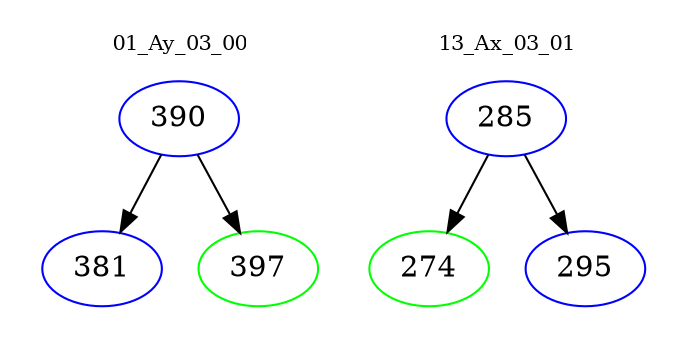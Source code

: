 digraph{
subgraph cluster_0 {
color = white
label = "01_Ay_03_00";
fontsize=10;
T0_390 [label="390", color="blue"]
T0_390 -> T0_381 [color="black"]
T0_381 [label="381", color="blue"]
T0_390 -> T0_397 [color="black"]
T0_397 [label="397", color="green"]
}
subgraph cluster_1 {
color = white
label = "13_Ax_03_01";
fontsize=10;
T1_285 [label="285", color="blue"]
T1_285 -> T1_274 [color="black"]
T1_274 [label="274", color="green"]
T1_285 -> T1_295 [color="black"]
T1_295 [label="295", color="blue"]
}
}
